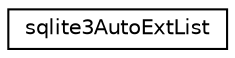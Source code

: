 digraph "Graphical Class Hierarchy"
{
 // LATEX_PDF_SIZE
  edge [fontname="Helvetica",fontsize="10",labelfontname="Helvetica",labelfontsize="10"];
  node [fontname="Helvetica",fontsize="10",shape=record];
  rankdir="LR";
  Node0 [label="sqlite3AutoExtList",height=0.2,width=0.4,color="black", fillcolor="white", style="filled",URL="$db/dbb/structsqlite3AutoExtList.html",tooltip=" "];
}
